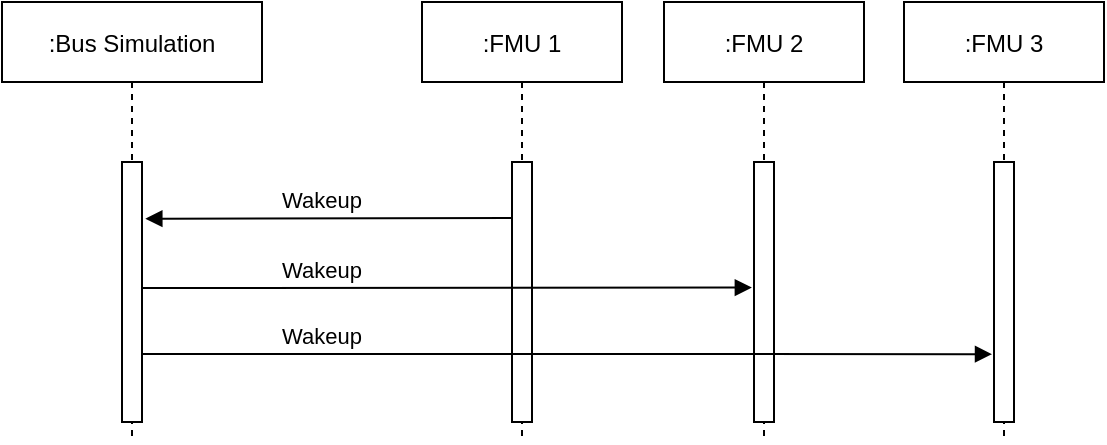 <mxfile version="24.7.17">
  <diagram id="kgpKYQtTHZ0yAKxKKP6v" name="Page-1">
    <mxGraphModel dx="1098" dy="925" grid="1" gridSize="10" guides="1" tooltips="1" connect="1" arrows="1" fold="1" page="1" pageScale="1" pageWidth="850" pageHeight="1100" background="#ffffff" math="0" shadow="0">
      <root>
        <mxCell id="0" />
        <mxCell id="1" parent="0" />
        <mxCell id="3nuBFxr9cyL0pnOWT2aG-5" value=":Bus Simulation" style="shape=umlLifeline;perimeter=lifelinePerimeter;container=1;collapsible=0;recursiveResize=0;rounded=0;shadow=0;strokeWidth=1;" parent="1" vertex="1">
          <mxGeometry x="40" y="40" width="130" height="220" as="geometry" />
        </mxCell>
        <mxCell id="3nuBFxr9cyL0pnOWT2aG-6" value="" style="points=[];perimeter=orthogonalPerimeter;rounded=0;shadow=0;strokeWidth=1;" parent="3nuBFxr9cyL0pnOWT2aG-5" vertex="1">
          <mxGeometry x="60" y="80" width="10" height="130" as="geometry" />
        </mxCell>
        <mxCell id="eGcspzg-jYoVY6njO30K-1" value=":FMU 1" style="shape=umlLifeline;perimeter=lifelinePerimeter;container=1;collapsible=0;recursiveResize=0;rounded=0;shadow=0;strokeWidth=1;" parent="1" vertex="1">
          <mxGeometry x="250" y="40" width="100" height="220" as="geometry" />
        </mxCell>
        <mxCell id="eGcspzg-jYoVY6njO30K-2" value="" style="points=[];perimeter=orthogonalPerimeter;rounded=0;shadow=0;strokeWidth=1;" parent="eGcspzg-jYoVY6njO30K-1" vertex="1">
          <mxGeometry x="45" y="80" width="10" height="130" as="geometry" />
        </mxCell>
        <mxCell id="_HQoY5Zo2aadwidPgHyK-7" value=":FMU 2" style="shape=umlLifeline;perimeter=lifelinePerimeter;container=1;collapsible=0;recursiveResize=0;rounded=0;shadow=0;strokeWidth=1;" parent="1" vertex="1">
          <mxGeometry x="371" y="40" width="100" height="220" as="geometry" />
        </mxCell>
        <mxCell id="_HQoY5Zo2aadwidPgHyK-8" value="" style="points=[];perimeter=orthogonalPerimeter;rounded=0;shadow=0;strokeWidth=1;" parent="_HQoY5Zo2aadwidPgHyK-7" vertex="1">
          <mxGeometry x="45" y="80" width="10" height="130" as="geometry" />
        </mxCell>
        <mxCell id="_HQoY5Zo2aadwidPgHyK-10" value="Wakeup" style="verticalAlign=bottom;endArrow=block;shadow=0;strokeWidth=1;entryX=-0.107;entryY=0.414;entryDx=0;entryDy=0;entryPerimeter=0;" parent="1" edge="1">
          <mxGeometry x="-0.407" relative="1" as="geometry">
            <mxPoint x="109.5" y="183" as="sourcePoint" />
            <mxPoint x="414.93" y="182.8" as="targetPoint" />
            <mxPoint as="offset" />
          </mxGeometry>
        </mxCell>
        <mxCell id="_HQoY5Zo2aadwidPgHyK-19" value="Wakeup" style="verticalAlign=bottom;endArrow=block;shadow=0;strokeWidth=1;entryX=1.167;entryY=0.218;entryDx=0;entryDy=0;entryPerimeter=0;spacing=4;" parent="1" edge="1">
          <mxGeometry x="0.034" y="2" relative="1" as="geometry">
            <mxPoint x="294.5" y="148" as="sourcePoint" />
            <mxPoint x="111.67" y="148.34" as="targetPoint" />
            <mxPoint as="offset" />
          </mxGeometry>
        </mxCell>
        <mxCell id="5aP0_pTFM7jYtTM_pikE-1" value=":FMU 3" style="shape=umlLifeline;perimeter=lifelinePerimeter;container=1;collapsible=0;recursiveResize=0;rounded=0;shadow=0;strokeWidth=1;" parent="1" vertex="1">
          <mxGeometry x="491" y="40" width="100" height="220" as="geometry" />
        </mxCell>
        <mxCell id="5aP0_pTFM7jYtTM_pikE-2" value="" style="points=[];perimeter=orthogonalPerimeter;rounded=0;shadow=0;strokeWidth=1;" parent="5aP0_pTFM7jYtTM_pikE-1" vertex="1">
          <mxGeometry x="45" y="80" width="10" height="130" as="geometry" />
        </mxCell>
        <mxCell id="5aP0_pTFM7jYtTM_pikE-3" value="Wakeup" style="verticalAlign=bottom;endArrow=block;shadow=0;strokeWidth=1;entryX=-0.1;entryY=0.739;entryDx=0;entryDy=0;entryPerimeter=0;" parent="1" target="5aP0_pTFM7jYtTM_pikE-2" edge="1">
          <mxGeometry x="-0.577" relative="1" as="geometry">
            <mxPoint x="110" y="216" as="sourcePoint" />
            <mxPoint x="537.43" y="215.8" as="targetPoint" />
            <mxPoint as="offset" />
          </mxGeometry>
        </mxCell>
      </root>
    </mxGraphModel>
  </diagram>
</mxfile>
